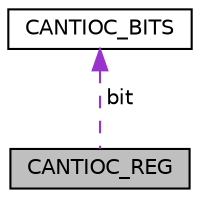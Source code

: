 digraph "CANTIOC_REG"
{
  edge [fontname="Helvetica",fontsize="10",labelfontname="Helvetica",labelfontsize="10"];
  node [fontname="Helvetica",fontsize="10",shape=record];
  Node1 [label="CANTIOC_REG",height=0.2,width=0.4,color="black", fillcolor="grey75", style="filled", fontcolor="black"];
  Node2 -> Node1 [dir="back",color="darkorchid3",fontsize="10",style="dashed",label=" bit" ,fontname="Helvetica"];
  Node2 [label="CANTIOC_BITS",height=0.2,width=0.4,color="black", fillcolor="white", style="filled",URL="$struct_c_a_n_t_i_o_c___b_i_t_s.html"];
}
